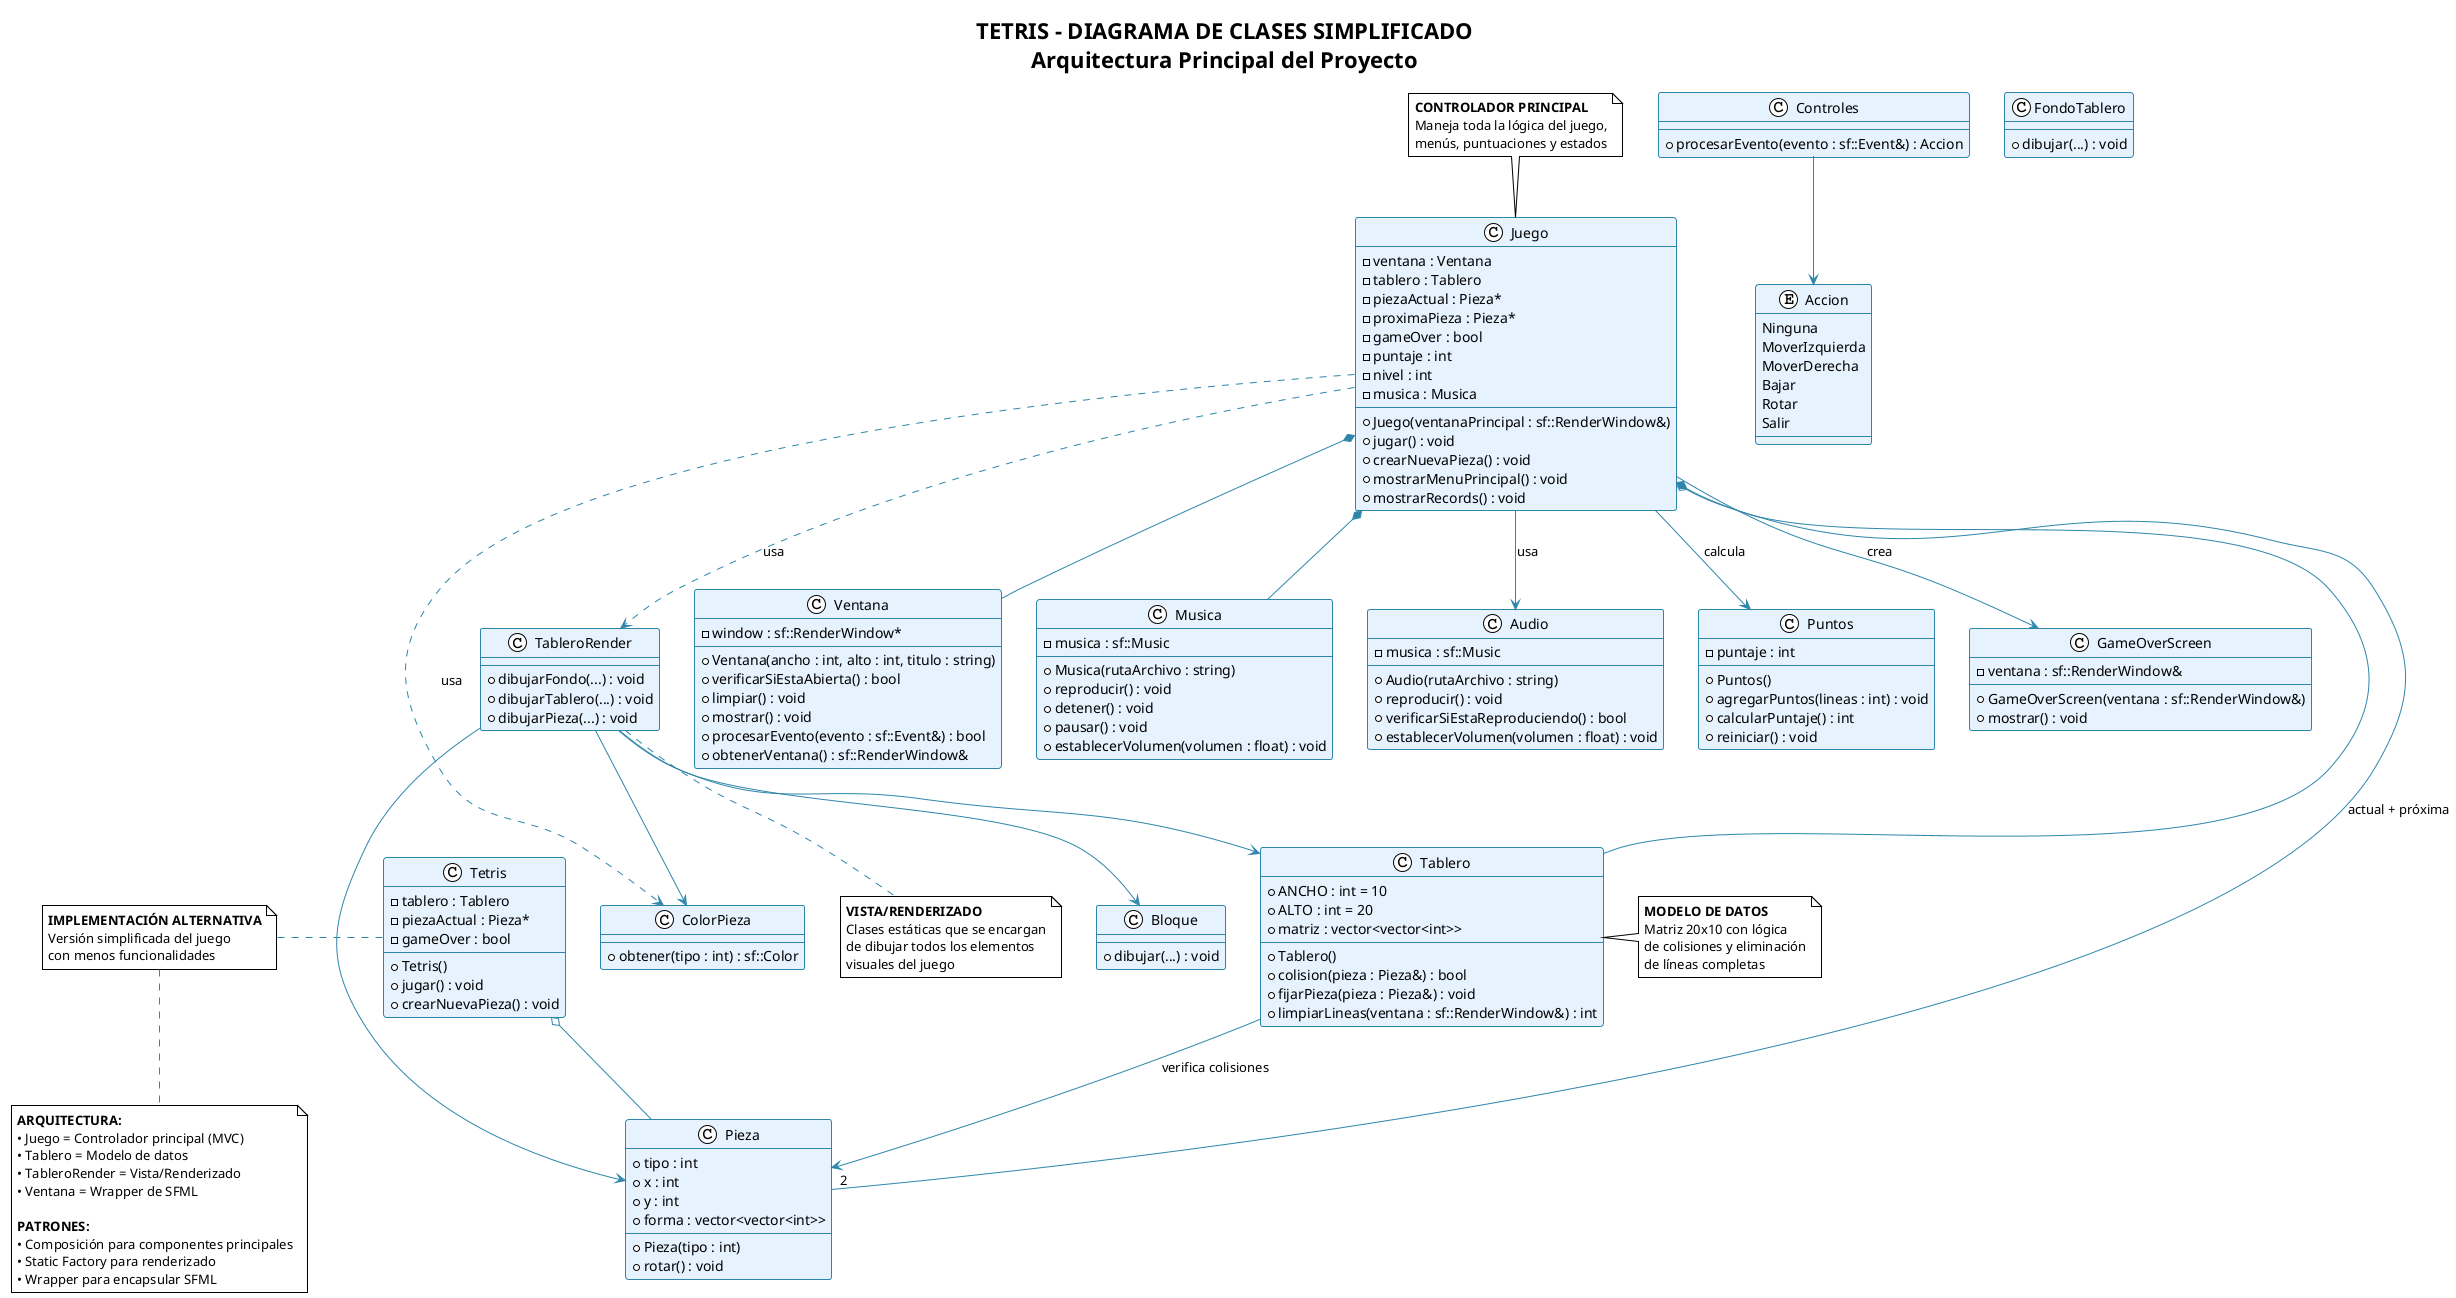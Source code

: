 @startuml TetrisDiagramaSimple

!theme plain
skinparam backgroundColor white
skinparam classBackgroundColor #E6F3FF
skinparam classBorderColor #2E86AB
skinparam arrow {
    Color #2E86AB
}

title TETRIS - DIAGRAMA DE CLASES SIMPLIFICADO\nArquitectura Principal del Proyecto

' ===================================
' === CLASES PRINCIPALES ===
' ===================================

class Juego {
    - ventana : Ventana
    - tablero : Tablero
    - piezaActual : Pieza*
    - proximaPieza : Pieza*
    - gameOver : bool
    - puntaje : int
    - nivel : int
    - musica : Musica
    __
    + Juego(ventanaPrincipal : sf::RenderWindow&)
    + jugar() : void
    + crearNuevaPieza() : void
    + mostrarMenuPrincipal() : void
    + mostrarRecords() : void
}

class Tablero {
    + ANCHO : int = 10
    + ALTO : int = 20
    + matriz : vector<vector<int>>
    __
    + Tablero()
    + colision(pieza : Pieza&) : bool
    + fijarPieza(pieza : Pieza&) : void
    + limpiarLineas(ventana : sf::RenderWindow&) : int
}

class Pieza {
    + tipo : int
    + x : int
    + y : int
    + forma : vector<vector<int>>
    __
    + Pieza(tipo : int)
    + rotar() : void
}

class Ventana {
    - window : sf::RenderWindow*
    __
    + Ventana(ancho : int, alto : int, titulo : string)
    + verificarSiEstaAbierta() : bool
    + limpiar() : void
    + mostrar() : void
    + procesarEvento(evento : sf::Event&) : bool
    + obtenerVentana() : sf::RenderWindow&
}

class Musica {
    - musica : sf::Music
    __
    + Musica(rutaArchivo : string)
    + reproducir() : void
    + detener() : void
    + pausar() : void
    + establecerVolumen(volumen : float) : void
}

class Audio {
    - musica : sf::Music
    __
    + Audio(rutaArchivo : string)
    + reproducir() : void
    + verificarSiEstaReproduciendo() : bool
    + establecerVolumen(volumen : float) : void
}

' ===================================
' === CLASES DE UTILIDAD ===
' ===================================

class Puntos {
    - puntaje : int
    __
    + Puntos()
    + agregarPuntos(lineas : int) : void
    + calcularPuntaje() : int
    + reiniciar() : void
}

class GameOverScreen {
    - ventana : sf::RenderWindow&
    __
    + GameOverScreen(ventana : sf::RenderWindow&)
    + mostrar() : void
}

class Controles {
    __
    + procesarEvento(evento : sf::Event&) : Accion
}

enum Accion {
    Ninguna
    MoverIzquierda
    MoverDerecha
    Bajar
    Rotar
    Salir
}

' ===================================
' === CLASES DE RENDERIZADO ===
' ===================================

class TableroRender {
    __
    + dibujarFondo(...) : void
    + dibujarTablero(...) : void
    + dibujarPieza(...) : void
}

class FondoTablero {
    __
    + dibujar(...) : void
}

class Bloque {
    __
    + dibujar(...) : void
}

class ColorPieza {
    __
    + obtener(tipo : int) : sf::Color
}

class Tetris {
    - tablero : Tablero
    - piezaActual : Pieza*
    - gameOver : bool
    __
    + Tetris()
    + jugar() : void
    + crearNuevaPieza() : void
}

' ===================================
' === RELACIONES PRINCIPALES ===
' ===================================

' COMPOSICIÓN - El contenedor controla el ciclo de vida
Juego *-- Tablero
Juego *-- Ventana  
Juego *-- Musica

' AGREGACIÓN - El contenedor usa pero no controla
Juego o-- "2" Pieza : "actual + próxima"
Tetris o-- Pieza

' ASOCIACIÓN - Uso/Interacción
Juego --> GameOverScreen : "crea"
Juego --> Audio : "usa"
Juego --> Puntos : "calcula"

TableroRender --> Tablero
TableroRender --> Pieza
TableroRender --> Bloque
TableroRender --> ColorPieza

Tablero --> Pieza : "verifica colisiones"
Controles --> Accion

' DEPENDENCIAS
Juego ..> TableroRender : "usa"
Juego ..> ColorPieza : "usa"

' ===================================
' === NOTAS EXPLICATIVAS ===
' ===================================

note top of Juego
**CONTROLADOR PRINCIPAL**
Maneja toda la lógica del juego,
menús, puntuaciones y estados
end note

note right of Tablero
**MODELO DE DATOS**
Matriz 20x10 con lógica
de colisiones y eliminación
de líneas completas
end note

note bottom of TableroRender
**VISTA/RENDERIZADO**
Clases estáticas que se encargan
de dibujar todos los elementos
visuales del juego
end note

note left of Tetris
**IMPLEMENTACIÓN ALTERNATIVA**
Versión simplificada del juego
con menos funcionalidades
end note

note bottom
**ARQUITECTURA:**
• Juego = Controlador principal (MVC)
• Tablero = Modelo de datos
• TableroRender = Vista/Renderizado
• Ventana = Wrapper de SFML

**PATRONES:**
• Composición para componentes principales
• Static Factory para renderizado
• Wrapper para encapsular SFML
end note

@enduml

